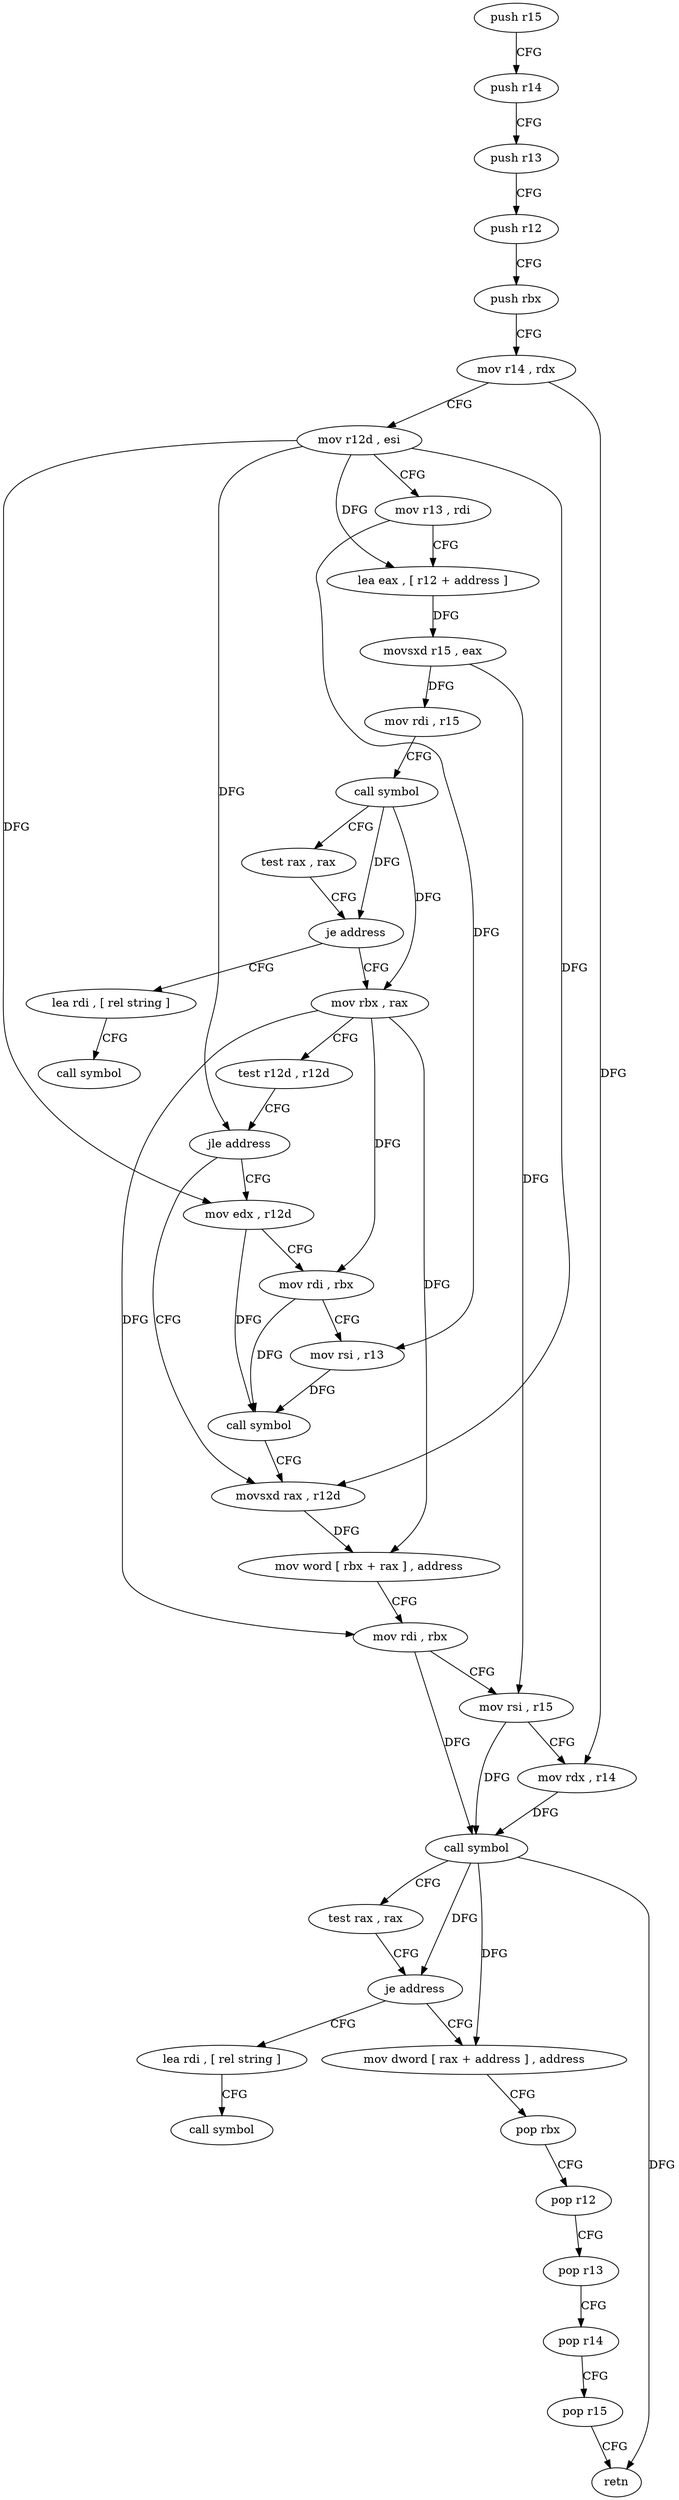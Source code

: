 digraph "func" {
"124368" [label = "push r15" ]
"124370" [label = "push r14" ]
"124372" [label = "push r13" ]
"124374" [label = "push r12" ]
"124376" [label = "push rbx" ]
"124377" [label = "mov r14 , rdx" ]
"124380" [label = "mov r12d , esi" ]
"124383" [label = "mov r13 , rdi" ]
"124386" [label = "lea eax , [ r12 + address ]" ]
"124391" [label = "movsxd r15 , eax" ]
"124394" [label = "mov rdi , r15" ]
"124397" [label = "call symbol" ]
"124402" [label = "test rax , rax" ]
"124405" [label = "je address" ]
"124474" [label = "lea rdi , [ rel string ]" ]
"124407" [label = "mov rbx , rax" ]
"124481" [label = "call symbol" ]
"124410" [label = "test r12d , r12d" ]
"124413" [label = "jle address" ]
"124429" [label = "movsxd rax , r12d" ]
"124415" [label = "mov edx , r12d" ]
"124432" [label = "mov word [ rbx + rax ] , address" ]
"124438" [label = "mov rdi , rbx" ]
"124441" [label = "mov rsi , r15" ]
"124444" [label = "mov rdx , r14" ]
"124447" [label = "call symbol" ]
"124452" [label = "test rax , rax" ]
"124455" [label = "je address" ]
"124486" [label = "lea rdi , [ rel string ]" ]
"124457" [label = "mov dword [ rax + address ] , address" ]
"124418" [label = "mov rdi , rbx" ]
"124421" [label = "mov rsi , r13" ]
"124424" [label = "call symbol" ]
"124493" [label = "call symbol" ]
"124464" [label = "pop rbx" ]
"124465" [label = "pop r12" ]
"124467" [label = "pop r13" ]
"124469" [label = "pop r14" ]
"124471" [label = "pop r15" ]
"124473" [label = "retn" ]
"124368" -> "124370" [ label = "CFG" ]
"124370" -> "124372" [ label = "CFG" ]
"124372" -> "124374" [ label = "CFG" ]
"124374" -> "124376" [ label = "CFG" ]
"124376" -> "124377" [ label = "CFG" ]
"124377" -> "124380" [ label = "CFG" ]
"124377" -> "124444" [ label = "DFG" ]
"124380" -> "124383" [ label = "CFG" ]
"124380" -> "124386" [ label = "DFG" ]
"124380" -> "124413" [ label = "DFG" ]
"124380" -> "124429" [ label = "DFG" ]
"124380" -> "124415" [ label = "DFG" ]
"124383" -> "124386" [ label = "CFG" ]
"124383" -> "124421" [ label = "DFG" ]
"124386" -> "124391" [ label = "DFG" ]
"124391" -> "124394" [ label = "DFG" ]
"124391" -> "124441" [ label = "DFG" ]
"124394" -> "124397" [ label = "CFG" ]
"124397" -> "124402" [ label = "CFG" ]
"124397" -> "124405" [ label = "DFG" ]
"124397" -> "124407" [ label = "DFG" ]
"124402" -> "124405" [ label = "CFG" ]
"124405" -> "124474" [ label = "CFG" ]
"124405" -> "124407" [ label = "CFG" ]
"124474" -> "124481" [ label = "CFG" ]
"124407" -> "124410" [ label = "CFG" ]
"124407" -> "124432" [ label = "DFG" ]
"124407" -> "124438" [ label = "DFG" ]
"124407" -> "124418" [ label = "DFG" ]
"124410" -> "124413" [ label = "CFG" ]
"124413" -> "124429" [ label = "CFG" ]
"124413" -> "124415" [ label = "CFG" ]
"124429" -> "124432" [ label = "DFG" ]
"124415" -> "124418" [ label = "CFG" ]
"124415" -> "124424" [ label = "DFG" ]
"124432" -> "124438" [ label = "CFG" ]
"124438" -> "124441" [ label = "CFG" ]
"124438" -> "124447" [ label = "DFG" ]
"124441" -> "124444" [ label = "CFG" ]
"124441" -> "124447" [ label = "DFG" ]
"124444" -> "124447" [ label = "DFG" ]
"124447" -> "124452" [ label = "CFG" ]
"124447" -> "124455" [ label = "DFG" ]
"124447" -> "124457" [ label = "DFG" ]
"124447" -> "124473" [ label = "DFG" ]
"124452" -> "124455" [ label = "CFG" ]
"124455" -> "124486" [ label = "CFG" ]
"124455" -> "124457" [ label = "CFG" ]
"124486" -> "124493" [ label = "CFG" ]
"124457" -> "124464" [ label = "CFG" ]
"124418" -> "124421" [ label = "CFG" ]
"124418" -> "124424" [ label = "DFG" ]
"124421" -> "124424" [ label = "DFG" ]
"124424" -> "124429" [ label = "CFG" ]
"124464" -> "124465" [ label = "CFG" ]
"124465" -> "124467" [ label = "CFG" ]
"124467" -> "124469" [ label = "CFG" ]
"124469" -> "124471" [ label = "CFG" ]
"124471" -> "124473" [ label = "CFG" ]
}
